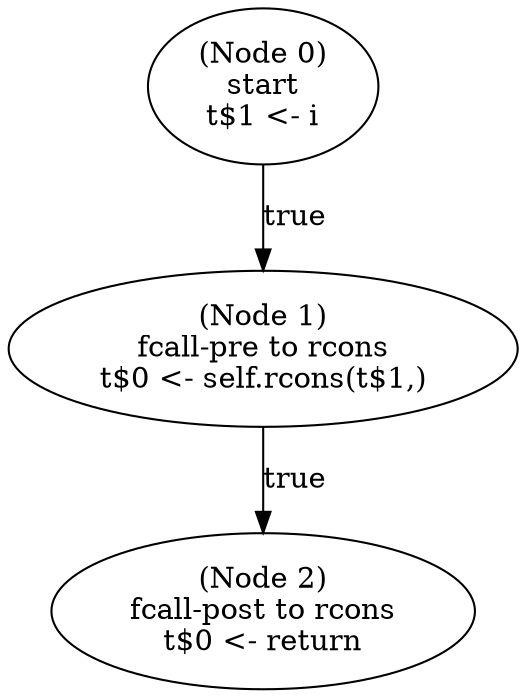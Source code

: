 digraph insert_post {
  n0 [label="(Node 0)\nstart\nt$1 <- i\n"];
 n0 -> n1 [label="true"];
  n1 [label="(Node 1)\nfcall-pre to rcons\nt$0 <- self.rcons(t$1,)\n"];
 n1 -> n2 [label="true"];
  n2 [label="(Node 2)\nfcall-post to rcons\nt$0 <- return\n"];
}
